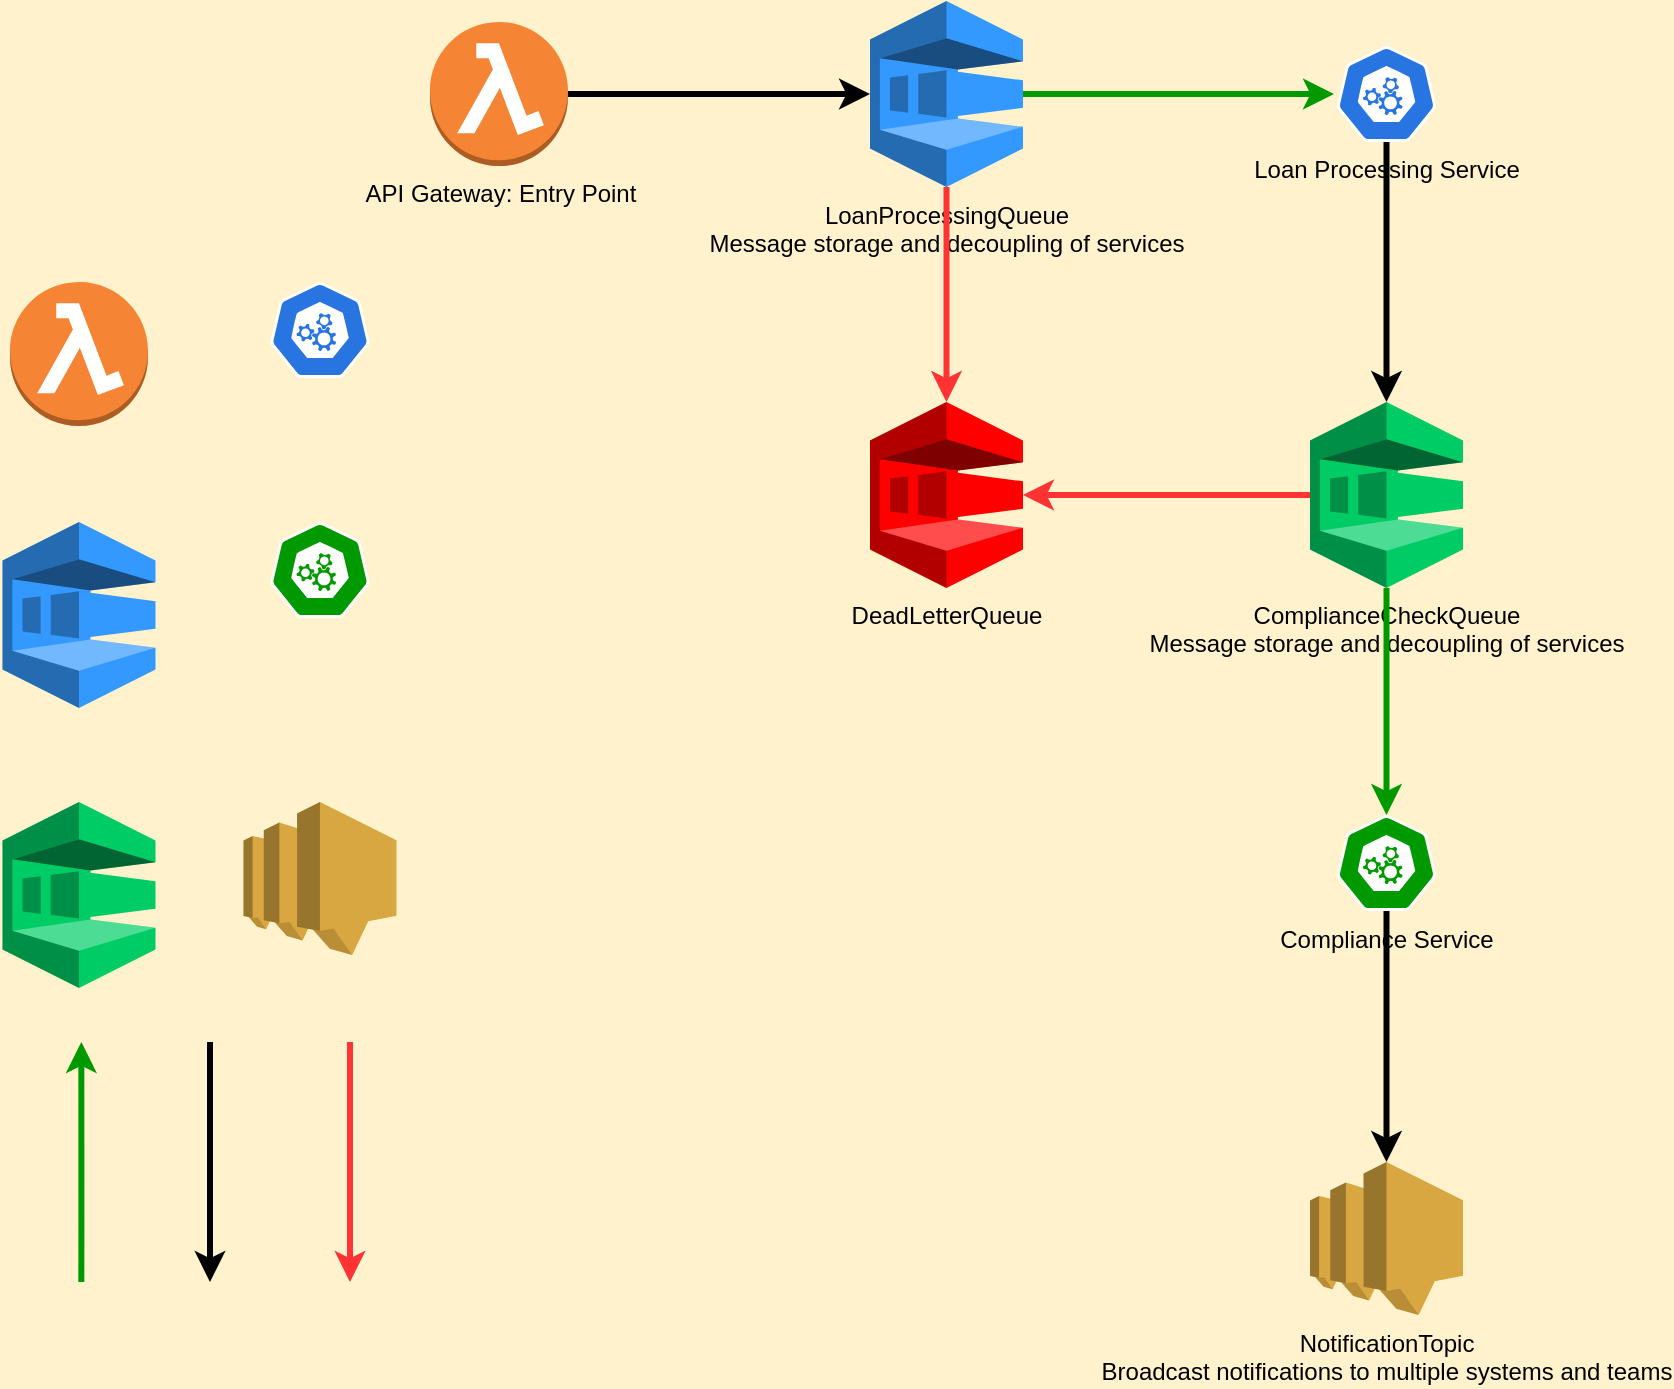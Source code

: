 <mxfile version="24.7.17">
  <diagram name="Page-1" id="VQlnx4K6SbTTtwn7qXJK">
    <mxGraphModel dx="1909" dy="656" grid="1" gridSize="10" guides="1" tooltips="1" connect="1" arrows="1" fold="1" page="1" pageScale="1" pageWidth="850" pageHeight="1100" background="#FFF2CC" math="0" shadow="0">
      <root>
        <mxCell id="0" />
        <mxCell id="1" parent="0" />
        <mxCell id="maCkLbIFlVlTs5_sAo36-1" value="API Gateway: Entry Point" style="outlineConnect=0;dashed=0;verticalLabelPosition=bottom;verticalAlign=top;align=center;html=1;shape=mxgraph.aws3.lambda_function;fillColor=#F58534;gradientColor=none;" vertex="1" parent="1">
          <mxGeometry x="120" y="60" width="69" height="72" as="geometry" />
        </mxCell>
        <mxCell id="maCkLbIFlVlTs5_sAo36-2" value="LoanProcessingQueue&lt;div&gt;Message storage and decoupling of services&lt;br&gt;&lt;/div&gt;" style="outlineConnect=0;dashed=0;verticalLabelPosition=bottom;verticalAlign=top;align=center;html=1;shape=mxgraph.aws3.sqs;fillColor=#3399FF;gradientColor=none;" vertex="1" parent="1">
          <mxGeometry x="340" y="49.5" width="76.5" height="93" as="geometry" />
        </mxCell>
        <mxCell id="maCkLbIFlVlTs5_sAo36-3" value="NotificationTopic&lt;div&gt;Broadcast notifications to multiple systems and teams&lt;br&gt;&lt;/div&gt;" style="outlineConnect=0;dashed=0;verticalLabelPosition=bottom;verticalAlign=top;align=center;html=1;shape=mxgraph.aws3.sns;fillColor=#D9A741;gradientColor=none;" vertex="1" parent="1">
          <mxGeometry x="560" y="630" width="76.5" height="76.5" as="geometry" />
        </mxCell>
        <mxCell id="maCkLbIFlVlTs5_sAo36-4" value="Compliance Service" style="aspect=fixed;sketch=0;html=1;dashed=0;whitespace=wrap;verticalLabelPosition=bottom;verticalAlign=top;fillColor=#009900;strokeColor=#ffffff;points=[[0.005,0.63,0],[0.1,0.2,0],[0.9,0.2,0],[0.5,0,0],[0.995,0.63,0],[0.72,0.99,0],[0.5,1,0],[0.28,0.99,0]];shape=mxgraph.kubernetes.icon2;prIcon=api" vertex="1" parent="1">
          <mxGeometry x="573.25" y="456.5" width="50" height="48" as="geometry" />
        </mxCell>
        <mxCell id="maCkLbIFlVlTs5_sAo36-5" value="Loan Processing Service" style="aspect=fixed;sketch=0;html=1;dashed=0;whitespace=wrap;verticalLabelPosition=bottom;verticalAlign=top;fillColor=#2875E2;strokeColor=#ffffff;points=[[0.005,0.63,0],[0.1,0.2,0],[0.9,0.2,0],[0.5,0,0],[0.995,0.63,0],[0.72,0.99,0],[0.5,1,0],[0.28,0.99,0]];shape=mxgraph.kubernetes.icon2;prIcon=api" vertex="1" parent="1">
          <mxGeometry x="573.25" y="72" width="50" height="48" as="geometry" />
        </mxCell>
        <mxCell id="maCkLbIFlVlTs5_sAo36-6" value="ComplianceCheckQueue&lt;div&gt;Message storage and decoupling of services&lt;br&gt;&lt;/div&gt;" style="outlineConnect=0;dashed=0;verticalLabelPosition=bottom;verticalAlign=top;align=center;html=1;shape=mxgraph.aws3.sqs;fillColor=#00CC66;gradientColor=none;" vertex="1" parent="1">
          <mxGeometry x="560" y="250" width="76.5" height="93" as="geometry" />
        </mxCell>
        <mxCell id="maCkLbIFlVlTs5_sAo36-9" style="edgeStyle=orthogonalEdgeStyle;rounded=0;orthogonalLoop=1;jettySize=auto;html=1;entryX=0;entryY=0.5;entryDx=0;entryDy=0;entryPerimeter=0;strokeWidth=3;" edge="1" parent="1" source="maCkLbIFlVlTs5_sAo36-1" target="maCkLbIFlVlTs5_sAo36-2">
          <mxGeometry relative="1" as="geometry" />
        </mxCell>
        <mxCell id="maCkLbIFlVlTs5_sAo36-10" style="edgeStyle=orthogonalEdgeStyle;rounded=0;orthogonalLoop=1;jettySize=auto;html=1;strokeColor=#009900;strokeWidth=3;" edge="1" parent="1" source="maCkLbIFlVlTs5_sAo36-2">
          <mxGeometry relative="1" as="geometry">
            <mxPoint x="572" y="96" as="targetPoint" />
          </mxGeometry>
        </mxCell>
        <mxCell id="maCkLbIFlVlTs5_sAo36-11" style="edgeStyle=orthogonalEdgeStyle;rounded=0;orthogonalLoop=1;jettySize=auto;html=1;entryX=0.5;entryY=0;entryDx=0;entryDy=0;entryPerimeter=0;strokeWidth=3;" edge="1" parent="1" source="maCkLbIFlVlTs5_sAo36-5" target="maCkLbIFlVlTs5_sAo36-6">
          <mxGeometry relative="1" as="geometry" />
        </mxCell>
        <mxCell id="maCkLbIFlVlTs5_sAo36-12" style="edgeStyle=orthogonalEdgeStyle;rounded=0;orthogonalLoop=1;jettySize=auto;html=1;entryX=0.5;entryY=0;entryDx=0;entryDy=0;entryPerimeter=0;strokeColor=#009900;strokeWidth=3;" edge="1" parent="1" source="maCkLbIFlVlTs5_sAo36-6" target="maCkLbIFlVlTs5_sAo36-4">
          <mxGeometry relative="1" as="geometry">
            <mxPoint x="598" y="440" as="targetPoint" />
          </mxGeometry>
        </mxCell>
        <mxCell id="maCkLbIFlVlTs5_sAo36-13" style="edgeStyle=orthogonalEdgeStyle;rounded=0;orthogonalLoop=1;jettySize=auto;html=1;entryX=0.5;entryY=0;entryDx=0;entryDy=0;entryPerimeter=0;strokeWidth=3;" edge="1" parent="1" source="maCkLbIFlVlTs5_sAo36-4" target="maCkLbIFlVlTs5_sAo36-3">
          <mxGeometry relative="1" as="geometry" />
        </mxCell>
        <mxCell id="maCkLbIFlVlTs5_sAo36-14" value="DeadLetterQueue&lt;div&gt;&lt;br&gt;&lt;/div&gt;" style="outlineConnect=0;dashed=0;verticalLabelPosition=bottom;verticalAlign=top;align=center;html=1;shape=mxgraph.aws3.sqs;fillColor=#FF0000;gradientColor=none;" vertex="1" parent="1">
          <mxGeometry x="340" y="250" width="76.5" height="93" as="geometry" />
        </mxCell>
        <mxCell id="maCkLbIFlVlTs5_sAo36-15" style="edgeStyle=orthogonalEdgeStyle;rounded=0;orthogonalLoop=1;jettySize=auto;html=1;entryX=0.5;entryY=0;entryDx=0;entryDy=0;entryPerimeter=0;strokeColor=#FF3333;strokeWidth=3;" edge="1" parent="1" source="maCkLbIFlVlTs5_sAo36-2" target="maCkLbIFlVlTs5_sAo36-14">
          <mxGeometry relative="1" as="geometry" />
        </mxCell>
        <mxCell id="maCkLbIFlVlTs5_sAo36-16" style="edgeStyle=orthogonalEdgeStyle;rounded=0;orthogonalLoop=1;jettySize=auto;html=1;entryX=1;entryY=0.5;entryDx=0;entryDy=0;entryPerimeter=0;strokeColor=#FF3333;strokeWidth=3;" edge="1" parent="1" source="maCkLbIFlVlTs5_sAo36-6" target="maCkLbIFlVlTs5_sAo36-14">
          <mxGeometry relative="1" as="geometry" />
        </mxCell>
        <mxCell id="maCkLbIFlVlTs5_sAo36-17" value="" style="outlineConnect=0;dashed=0;verticalLabelPosition=bottom;verticalAlign=top;align=center;html=1;shape=mxgraph.aws3.lambda_function;fillColor=#F58534;gradientColor=none;" vertex="1" parent="1">
          <mxGeometry x="-90" y="190" width="69" height="72" as="geometry" />
        </mxCell>
        <mxCell id="maCkLbIFlVlTs5_sAo36-18" value="&lt;div&gt;&lt;br&gt;&lt;/div&gt;" style="outlineConnect=0;dashed=0;verticalLabelPosition=bottom;verticalAlign=top;align=center;html=1;shape=mxgraph.aws3.sqs;fillColor=#3399FF;gradientColor=none;" vertex="1" parent="1">
          <mxGeometry x="-93.75" y="310" width="76.5" height="93" as="geometry" />
        </mxCell>
        <mxCell id="maCkLbIFlVlTs5_sAo36-19" value="&lt;div&gt;&lt;br&gt;&lt;/div&gt;" style="outlineConnect=0;dashed=0;verticalLabelPosition=bottom;verticalAlign=top;align=center;html=1;shape=mxgraph.aws3.sqs;fillColor=#00CC66;gradientColor=none;" vertex="1" parent="1">
          <mxGeometry x="-93.75" y="450" width="76.5" height="93" as="geometry" />
        </mxCell>
        <mxCell id="maCkLbIFlVlTs5_sAo36-20" value="" style="aspect=fixed;sketch=0;html=1;dashed=0;whitespace=wrap;verticalLabelPosition=bottom;verticalAlign=top;fillColor=#2875E2;strokeColor=#ffffff;points=[[0.005,0.63,0],[0.1,0.2,0],[0.9,0.2,0],[0.5,0,0],[0.995,0.63,0],[0.72,0.99,0],[0.5,1,0],[0.28,0.99,0]];shape=mxgraph.kubernetes.icon2;prIcon=api" vertex="1" parent="1">
          <mxGeometry x="40" y="190" width="50" height="48" as="geometry" />
        </mxCell>
        <mxCell id="maCkLbIFlVlTs5_sAo36-23" value="" style="aspect=fixed;sketch=0;html=1;dashed=0;whitespace=wrap;verticalLabelPosition=bottom;verticalAlign=top;fillColor=#009900;strokeColor=#ffffff;points=[[0.005,0.63,0],[0.1,0.2,0],[0.9,0.2,0],[0.5,0,0],[0.995,0.63,0],[0.72,0.99,0],[0.5,1,0],[0.28,0.99,0]];shape=mxgraph.kubernetes.icon2;prIcon=api" vertex="1" parent="1">
          <mxGeometry x="40" y="310" width="50" height="48" as="geometry" />
        </mxCell>
        <mxCell id="maCkLbIFlVlTs5_sAo36-24" value="&lt;div&gt;&lt;br&gt;&lt;/div&gt;" style="outlineConnect=0;dashed=0;verticalLabelPosition=bottom;verticalAlign=top;align=center;html=1;shape=mxgraph.aws3.sns;fillColor=#D9A741;gradientColor=none;" vertex="1" parent="1">
          <mxGeometry x="26.75" y="450" width="76.5" height="76.5" as="geometry" />
        </mxCell>
        <mxCell id="maCkLbIFlVlTs5_sAo36-26" style="edgeStyle=orthogonalEdgeStyle;rounded=0;orthogonalLoop=1;jettySize=auto;html=1;strokeColor=#009900;strokeWidth=3;" edge="1" parent="1">
          <mxGeometry relative="1" as="geometry">
            <mxPoint x="-54.333" y="690" as="sourcePoint" />
            <mxPoint x="-54.333" y="570" as="targetPoint" />
            <Array as="points">
              <mxPoint x="-54.333" y="660" />
              <mxPoint x="-54.333" y="660" />
            </Array>
          </mxGeometry>
        </mxCell>
        <mxCell id="maCkLbIFlVlTs5_sAo36-27" style="edgeStyle=orthogonalEdgeStyle;rounded=0;orthogonalLoop=1;jettySize=auto;html=1;strokeWidth=3;" edge="1" parent="1">
          <mxGeometry relative="1" as="geometry">
            <mxPoint x="10" y="570" as="sourcePoint" />
            <mxPoint x="10" y="690" as="targetPoint" />
            <Array as="points">
              <mxPoint x="10" y="595" />
              <mxPoint x="10" y="595" />
            </Array>
          </mxGeometry>
        </mxCell>
        <mxCell id="maCkLbIFlVlTs5_sAo36-28" style="edgeStyle=orthogonalEdgeStyle;rounded=0;orthogonalLoop=1;jettySize=auto;html=1;strokeColor=#FF3333;strokeWidth=3;" edge="1" parent="1">
          <mxGeometry relative="1" as="geometry">
            <mxPoint x="80" y="570" as="sourcePoint" />
            <mxPoint x="80" y="690" as="targetPoint" />
          </mxGeometry>
        </mxCell>
      </root>
    </mxGraphModel>
  </diagram>
</mxfile>
